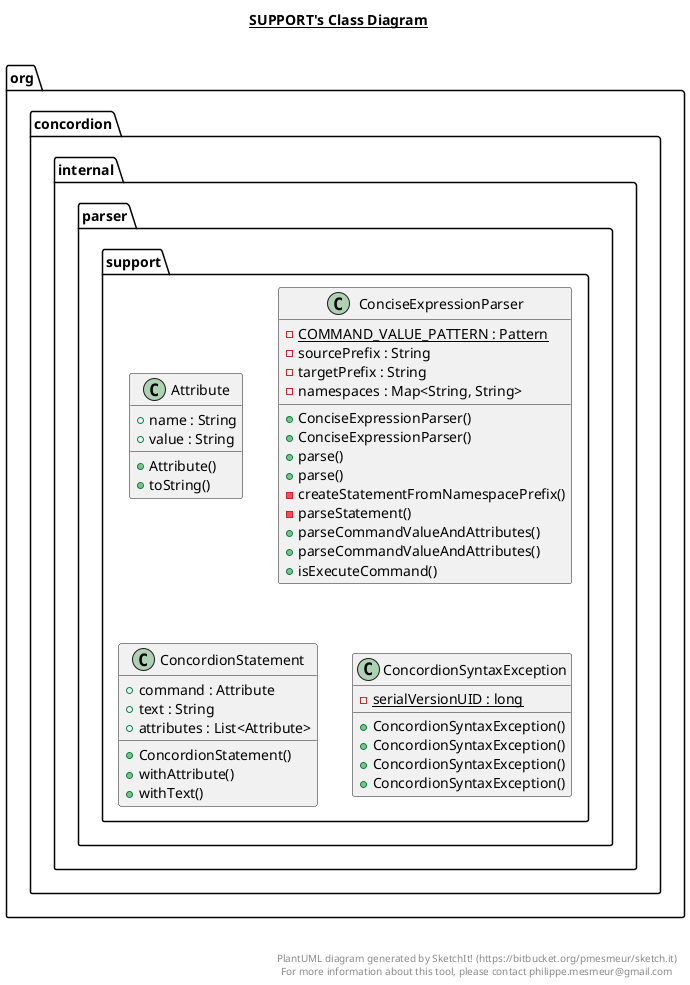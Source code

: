 @startuml

title __SUPPORT's Class Diagram__\n

  package org.concordion {
    package org.concordion.internal {
      package org.concordion.internal.parser.support {
        class Attribute {
            + name : String
            + value : String
            + Attribute()
            + toString()
        }
      }
    }
  }
  

  package org.concordion {
    package org.concordion.internal {
      package org.concordion.internal.parser.support {
        class ConciseExpressionParser {
            {static} - COMMAND_VALUE_PATTERN : Pattern
            - sourcePrefix : String
            - targetPrefix : String
            - namespaces : Map<String, String>
            + ConciseExpressionParser()
            + ConciseExpressionParser()
            + parse()
            + parse()
            - createStatementFromNamespacePrefix()
            - parseStatement()
            + parseCommandValueAndAttributes()
            + parseCommandValueAndAttributes()
            + isExecuteCommand()
        }
      }
    }
  }
  

  package org.concordion {
    package org.concordion.internal {
      package org.concordion.internal.parser.support {
        class ConcordionStatement {
            + command : Attribute
            + text : String
            + attributes : List<Attribute>
            + ConcordionStatement()
            + withAttribute()
            + withText()
        }
      }
    }
  }
  

  package org.concordion {
    package org.concordion.internal {
      package org.concordion.internal.parser.support {
        class ConcordionSyntaxException {
            {static} - serialVersionUID : long
            + ConcordionSyntaxException()
            + ConcordionSyntaxException()
            + ConcordionSyntaxException()
            + ConcordionSyntaxException()
        }
      }
    }
  }
  



right footer


PlantUML diagram generated by SketchIt! (https://bitbucket.org/pmesmeur/sketch.it)
For more information about this tool, please contact philippe.mesmeur@gmail.com
endfooter

@enduml
